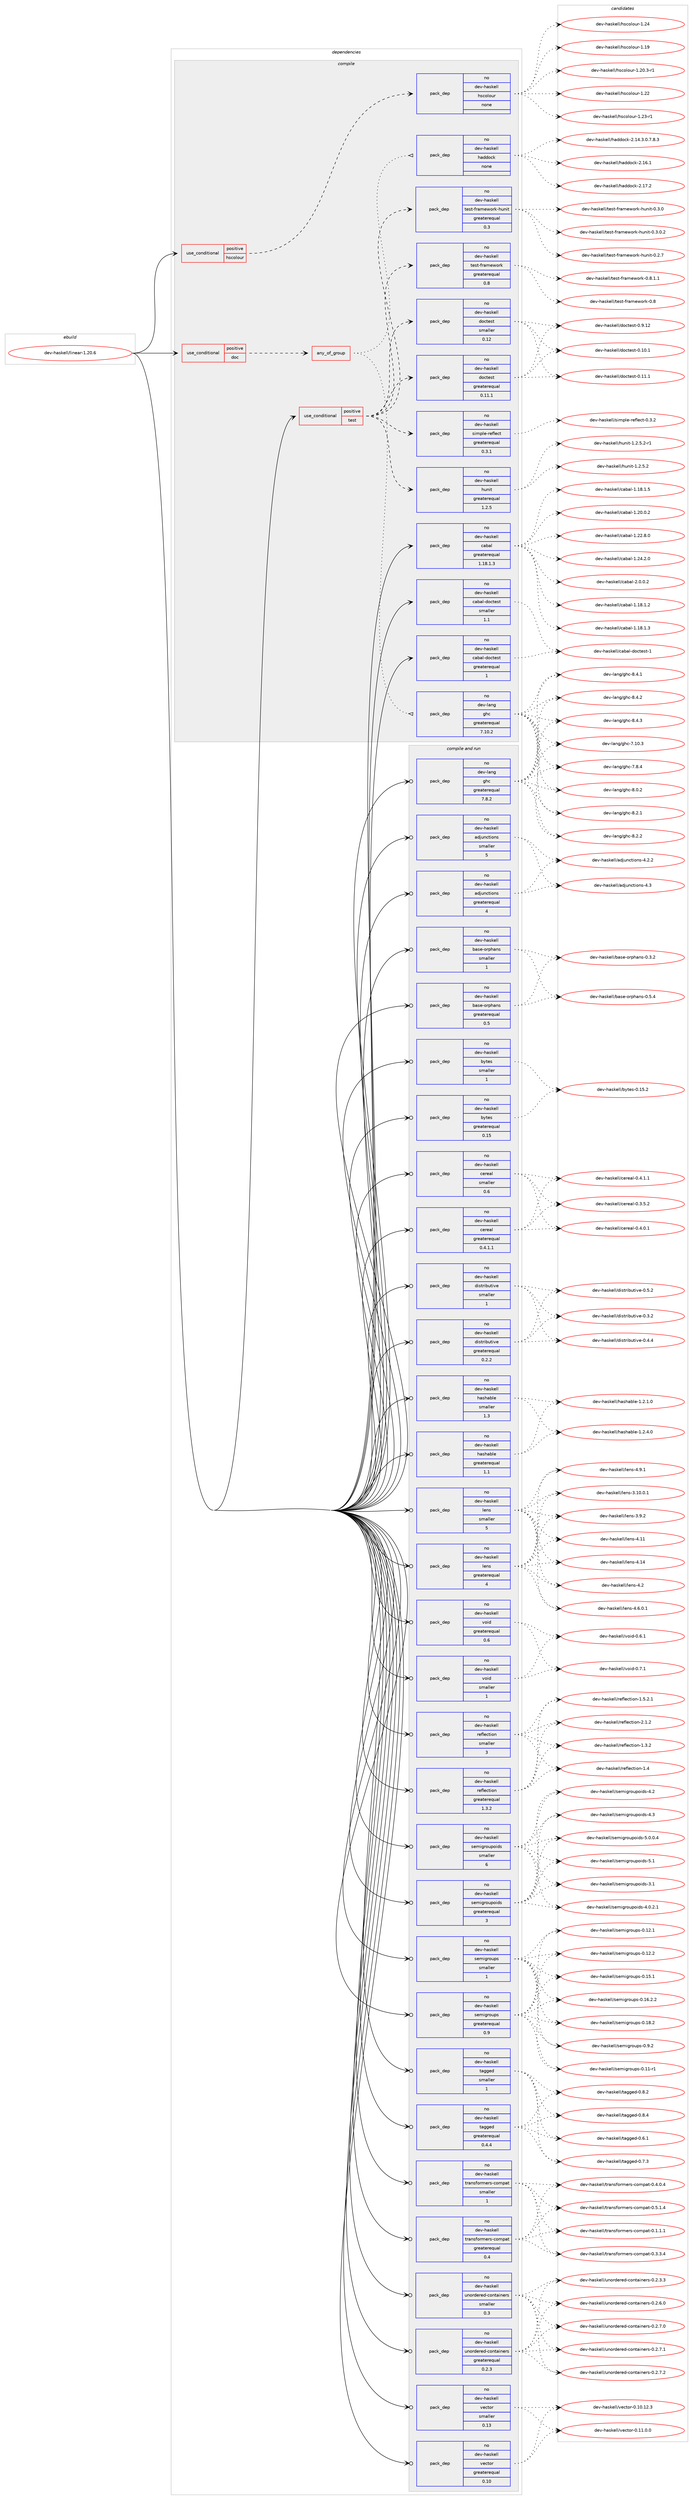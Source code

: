 digraph prolog {

# *************
# Graph options
# *************

newrank=true;
concentrate=true;
compound=true;
graph [rankdir=LR,fontname=Helvetica,fontsize=10,ranksep=1.5];#, ranksep=2.5, nodesep=0.2];
edge  [arrowhead=vee];
node  [fontname=Helvetica,fontsize=10];

# **********
# The ebuild
# **********

subgraph cluster_leftcol {
color=gray;
rank=same;
label=<<i>ebuild</i>>;
id [label="dev-haskell/linear-1.20.6", color=red, width=4, href="../dev-haskell/linear-1.20.6.svg"];
}

# ****************
# The dependencies
# ****************

subgraph cluster_midcol {
color=gray;
label=<<i>dependencies</i>>;
subgraph cluster_compile {
fillcolor="#eeeeee";
style=filled;
label=<<i>compile</i>>;
subgraph cond360545 {
dependency1338622 [label=<<TABLE BORDER="0" CELLBORDER="1" CELLSPACING="0" CELLPADDING="4"><TR><TD ROWSPAN="3" CELLPADDING="10">use_conditional</TD></TR><TR><TD>positive</TD></TR><TR><TD>doc</TD></TR></TABLE>>, shape=none, color=red];
subgraph any21201 {
dependency1338623 [label=<<TABLE BORDER="0" CELLBORDER="1" CELLSPACING="0" CELLPADDING="4"><TR><TD CELLPADDING="10">any_of_group</TD></TR></TABLE>>, shape=none, color=red];subgraph pack956324 {
dependency1338624 [label=<<TABLE BORDER="0" CELLBORDER="1" CELLSPACING="0" CELLPADDING="4" WIDTH="220"><TR><TD ROWSPAN="6" CELLPADDING="30">pack_dep</TD></TR><TR><TD WIDTH="110">no</TD></TR><TR><TD>dev-haskell</TD></TR><TR><TD>haddock</TD></TR><TR><TD>none</TD></TR><TR><TD></TD></TR></TABLE>>, shape=none, color=blue];
}
dependency1338623:e -> dependency1338624:w [weight=20,style="dotted",arrowhead="oinv"];
subgraph pack956325 {
dependency1338625 [label=<<TABLE BORDER="0" CELLBORDER="1" CELLSPACING="0" CELLPADDING="4" WIDTH="220"><TR><TD ROWSPAN="6" CELLPADDING="30">pack_dep</TD></TR><TR><TD WIDTH="110">no</TD></TR><TR><TD>dev-lang</TD></TR><TR><TD>ghc</TD></TR><TR><TD>greaterequal</TD></TR><TR><TD>7.10.2</TD></TR></TABLE>>, shape=none, color=blue];
}
dependency1338623:e -> dependency1338625:w [weight=20,style="dotted",arrowhead="oinv"];
}
dependency1338622:e -> dependency1338623:w [weight=20,style="dashed",arrowhead="vee"];
}
id:e -> dependency1338622:w [weight=20,style="solid",arrowhead="vee"];
subgraph cond360546 {
dependency1338626 [label=<<TABLE BORDER="0" CELLBORDER="1" CELLSPACING="0" CELLPADDING="4"><TR><TD ROWSPAN="3" CELLPADDING="10">use_conditional</TD></TR><TR><TD>positive</TD></TR><TR><TD>hscolour</TD></TR></TABLE>>, shape=none, color=red];
subgraph pack956326 {
dependency1338627 [label=<<TABLE BORDER="0" CELLBORDER="1" CELLSPACING="0" CELLPADDING="4" WIDTH="220"><TR><TD ROWSPAN="6" CELLPADDING="30">pack_dep</TD></TR><TR><TD WIDTH="110">no</TD></TR><TR><TD>dev-haskell</TD></TR><TR><TD>hscolour</TD></TR><TR><TD>none</TD></TR><TR><TD></TD></TR></TABLE>>, shape=none, color=blue];
}
dependency1338626:e -> dependency1338627:w [weight=20,style="dashed",arrowhead="vee"];
}
id:e -> dependency1338626:w [weight=20,style="solid",arrowhead="vee"];
subgraph cond360547 {
dependency1338628 [label=<<TABLE BORDER="0" CELLBORDER="1" CELLSPACING="0" CELLPADDING="4"><TR><TD ROWSPAN="3" CELLPADDING="10">use_conditional</TD></TR><TR><TD>positive</TD></TR><TR><TD>test</TD></TR></TABLE>>, shape=none, color=red];
subgraph pack956327 {
dependency1338629 [label=<<TABLE BORDER="0" CELLBORDER="1" CELLSPACING="0" CELLPADDING="4" WIDTH="220"><TR><TD ROWSPAN="6" CELLPADDING="30">pack_dep</TD></TR><TR><TD WIDTH="110">no</TD></TR><TR><TD>dev-haskell</TD></TR><TR><TD>doctest</TD></TR><TR><TD>greaterequal</TD></TR><TR><TD>0.11.1</TD></TR></TABLE>>, shape=none, color=blue];
}
dependency1338628:e -> dependency1338629:w [weight=20,style="dashed",arrowhead="vee"];
subgraph pack956328 {
dependency1338630 [label=<<TABLE BORDER="0" CELLBORDER="1" CELLSPACING="0" CELLPADDING="4" WIDTH="220"><TR><TD ROWSPAN="6" CELLPADDING="30">pack_dep</TD></TR><TR><TD WIDTH="110">no</TD></TR><TR><TD>dev-haskell</TD></TR><TR><TD>doctest</TD></TR><TR><TD>smaller</TD></TR><TR><TD>0.12</TD></TR></TABLE>>, shape=none, color=blue];
}
dependency1338628:e -> dependency1338630:w [weight=20,style="dashed",arrowhead="vee"];
subgraph pack956329 {
dependency1338631 [label=<<TABLE BORDER="0" CELLBORDER="1" CELLSPACING="0" CELLPADDING="4" WIDTH="220"><TR><TD ROWSPAN="6" CELLPADDING="30">pack_dep</TD></TR><TR><TD WIDTH="110">no</TD></TR><TR><TD>dev-haskell</TD></TR><TR><TD>hunit</TD></TR><TR><TD>greaterequal</TD></TR><TR><TD>1.2.5</TD></TR></TABLE>>, shape=none, color=blue];
}
dependency1338628:e -> dependency1338631:w [weight=20,style="dashed",arrowhead="vee"];
subgraph pack956330 {
dependency1338632 [label=<<TABLE BORDER="0" CELLBORDER="1" CELLSPACING="0" CELLPADDING="4" WIDTH="220"><TR><TD ROWSPAN="6" CELLPADDING="30">pack_dep</TD></TR><TR><TD WIDTH="110">no</TD></TR><TR><TD>dev-haskell</TD></TR><TR><TD>simple-reflect</TD></TR><TR><TD>greaterequal</TD></TR><TR><TD>0.3.1</TD></TR></TABLE>>, shape=none, color=blue];
}
dependency1338628:e -> dependency1338632:w [weight=20,style="dashed",arrowhead="vee"];
subgraph pack956331 {
dependency1338633 [label=<<TABLE BORDER="0" CELLBORDER="1" CELLSPACING="0" CELLPADDING="4" WIDTH="220"><TR><TD ROWSPAN="6" CELLPADDING="30">pack_dep</TD></TR><TR><TD WIDTH="110">no</TD></TR><TR><TD>dev-haskell</TD></TR><TR><TD>test-framework</TD></TR><TR><TD>greaterequal</TD></TR><TR><TD>0.8</TD></TR></TABLE>>, shape=none, color=blue];
}
dependency1338628:e -> dependency1338633:w [weight=20,style="dashed",arrowhead="vee"];
subgraph pack956332 {
dependency1338634 [label=<<TABLE BORDER="0" CELLBORDER="1" CELLSPACING="0" CELLPADDING="4" WIDTH="220"><TR><TD ROWSPAN="6" CELLPADDING="30">pack_dep</TD></TR><TR><TD WIDTH="110">no</TD></TR><TR><TD>dev-haskell</TD></TR><TR><TD>test-framework-hunit</TD></TR><TR><TD>greaterequal</TD></TR><TR><TD>0.3</TD></TR></TABLE>>, shape=none, color=blue];
}
dependency1338628:e -> dependency1338634:w [weight=20,style="dashed",arrowhead="vee"];
}
id:e -> dependency1338628:w [weight=20,style="solid",arrowhead="vee"];
subgraph pack956333 {
dependency1338635 [label=<<TABLE BORDER="0" CELLBORDER="1" CELLSPACING="0" CELLPADDING="4" WIDTH="220"><TR><TD ROWSPAN="6" CELLPADDING="30">pack_dep</TD></TR><TR><TD WIDTH="110">no</TD></TR><TR><TD>dev-haskell</TD></TR><TR><TD>cabal</TD></TR><TR><TD>greaterequal</TD></TR><TR><TD>1.18.1.3</TD></TR></TABLE>>, shape=none, color=blue];
}
id:e -> dependency1338635:w [weight=20,style="solid",arrowhead="vee"];
subgraph pack956334 {
dependency1338636 [label=<<TABLE BORDER="0" CELLBORDER="1" CELLSPACING="0" CELLPADDING="4" WIDTH="220"><TR><TD ROWSPAN="6" CELLPADDING="30">pack_dep</TD></TR><TR><TD WIDTH="110">no</TD></TR><TR><TD>dev-haskell</TD></TR><TR><TD>cabal-doctest</TD></TR><TR><TD>greaterequal</TD></TR><TR><TD>1</TD></TR></TABLE>>, shape=none, color=blue];
}
id:e -> dependency1338636:w [weight=20,style="solid",arrowhead="vee"];
subgraph pack956335 {
dependency1338637 [label=<<TABLE BORDER="0" CELLBORDER="1" CELLSPACING="0" CELLPADDING="4" WIDTH="220"><TR><TD ROWSPAN="6" CELLPADDING="30">pack_dep</TD></TR><TR><TD WIDTH="110">no</TD></TR><TR><TD>dev-haskell</TD></TR><TR><TD>cabal-doctest</TD></TR><TR><TD>smaller</TD></TR><TR><TD>1.1</TD></TR></TABLE>>, shape=none, color=blue];
}
id:e -> dependency1338637:w [weight=20,style="solid",arrowhead="vee"];
}
subgraph cluster_compileandrun {
fillcolor="#eeeeee";
style=filled;
label=<<i>compile and run</i>>;
subgraph pack956336 {
dependency1338638 [label=<<TABLE BORDER="0" CELLBORDER="1" CELLSPACING="0" CELLPADDING="4" WIDTH="220"><TR><TD ROWSPAN="6" CELLPADDING="30">pack_dep</TD></TR><TR><TD WIDTH="110">no</TD></TR><TR><TD>dev-haskell</TD></TR><TR><TD>adjunctions</TD></TR><TR><TD>greaterequal</TD></TR><TR><TD>4</TD></TR></TABLE>>, shape=none, color=blue];
}
id:e -> dependency1338638:w [weight=20,style="solid",arrowhead="odotvee"];
subgraph pack956337 {
dependency1338639 [label=<<TABLE BORDER="0" CELLBORDER="1" CELLSPACING="0" CELLPADDING="4" WIDTH="220"><TR><TD ROWSPAN="6" CELLPADDING="30">pack_dep</TD></TR><TR><TD WIDTH="110">no</TD></TR><TR><TD>dev-haskell</TD></TR><TR><TD>adjunctions</TD></TR><TR><TD>smaller</TD></TR><TR><TD>5</TD></TR></TABLE>>, shape=none, color=blue];
}
id:e -> dependency1338639:w [weight=20,style="solid",arrowhead="odotvee"];
subgraph pack956338 {
dependency1338640 [label=<<TABLE BORDER="0" CELLBORDER="1" CELLSPACING="0" CELLPADDING="4" WIDTH="220"><TR><TD ROWSPAN="6" CELLPADDING="30">pack_dep</TD></TR><TR><TD WIDTH="110">no</TD></TR><TR><TD>dev-haskell</TD></TR><TR><TD>base-orphans</TD></TR><TR><TD>greaterequal</TD></TR><TR><TD>0.5</TD></TR></TABLE>>, shape=none, color=blue];
}
id:e -> dependency1338640:w [weight=20,style="solid",arrowhead="odotvee"];
subgraph pack956339 {
dependency1338641 [label=<<TABLE BORDER="0" CELLBORDER="1" CELLSPACING="0" CELLPADDING="4" WIDTH="220"><TR><TD ROWSPAN="6" CELLPADDING="30">pack_dep</TD></TR><TR><TD WIDTH="110">no</TD></TR><TR><TD>dev-haskell</TD></TR><TR><TD>base-orphans</TD></TR><TR><TD>smaller</TD></TR><TR><TD>1</TD></TR></TABLE>>, shape=none, color=blue];
}
id:e -> dependency1338641:w [weight=20,style="solid",arrowhead="odotvee"];
subgraph pack956340 {
dependency1338642 [label=<<TABLE BORDER="0" CELLBORDER="1" CELLSPACING="0" CELLPADDING="4" WIDTH="220"><TR><TD ROWSPAN="6" CELLPADDING="30">pack_dep</TD></TR><TR><TD WIDTH="110">no</TD></TR><TR><TD>dev-haskell</TD></TR><TR><TD>bytes</TD></TR><TR><TD>greaterequal</TD></TR><TR><TD>0.15</TD></TR></TABLE>>, shape=none, color=blue];
}
id:e -> dependency1338642:w [weight=20,style="solid",arrowhead="odotvee"];
subgraph pack956341 {
dependency1338643 [label=<<TABLE BORDER="0" CELLBORDER="1" CELLSPACING="0" CELLPADDING="4" WIDTH="220"><TR><TD ROWSPAN="6" CELLPADDING="30">pack_dep</TD></TR><TR><TD WIDTH="110">no</TD></TR><TR><TD>dev-haskell</TD></TR><TR><TD>bytes</TD></TR><TR><TD>smaller</TD></TR><TR><TD>1</TD></TR></TABLE>>, shape=none, color=blue];
}
id:e -> dependency1338643:w [weight=20,style="solid",arrowhead="odotvee"];
subgraph pack956342 {
dependency1338644 [label=<<TABLE BORDER="0" CELLBORDER="1" CELLSPACING="0" CELLPADDING="4" WIDTH="220"><TR><TD ROWSPAN="6" CELLPADDING="30">pack_dep</TD></TR><TR><TD WIDTH="110">no</TD></TR><TR><TD>dev-haskell</TD></TR><TR><TD>cereal</TD></TR><TR><TD>greaterequal</TD></TR><TR><TD>0.4.1.1</TD></TR></TABLE>>, shape=none, color=blue];
}
id:e -> dependency1338644:w [weight=20,style="solid",arrowhead="odotvee"];
subgraph pack956343 {
dependency1338645 [label=<<TABLE BORDER="0" CELLBORDER="1" CELLSPACING="0" CELLPADDING="4" WIDTH="220"><TR><TD ROWSPAN="6" CELLPADDING="30">pack_dep</TD></TR><TR><TD WIDTH="110">no</TD></TR><TR><TD>dev-haskell</TD></TR><TR><TD>cereal</TD></TR><TR><TD>smaller</TD></TR><TR><TD>0.6</TD></TR></TABLE>>, shape=none, color=blue];
}
id:e -> dependency1338645:w [weight=20,style="solid",arrowhead="odotvee"];
subgraph pack956344 {
dependency1338646 [label=<<TABLE BORDER="0" CELLBORDER="1" CELLSPACING="0" CELLPADDING="4" WIDTH="220"><TR><TD ROWSPAN="6" CELLPADDING="30">pack_dep</TD></TR><TR><TD WIDTH="110">no</TD></TR><TR><TD>dev-haskell</TD></TR><TR><TD>distributive</TD></TR><TR><TD>greaterequal</TD></TR><TR><TD>0.2.2</TD></TR></TABLE>>, shape=none, color=blue];
}
id:e -> dependency1338646:w [weight=20,style="solid",arrowhead="odotvee"];
subgraph pack956345 {
dependency1338647 [label=<<TABLE BORDER="0" CELLBORDER="1" CELLSPACING="0" CELLPADDING="4" WIDTH="220"><TR><TD ROWSPAN="6" CELLPADDING="30">pack_dep</TD></TR><TR><TD WIDTH="110">no</TD></TR><TR><TD>dev-haskell</TD></TR><TR><TD>distributive</TD></TR><TR><TD>smaller</TD></TR><TR><TD>1</TD></TR></TABLE>>, shape=none, color=blue];
}
id:e -> dependency1338647:w [weight=20,style="solid",arrowhead="odotvee"];
subgraph pack956346 {
dependency1338648 [label=<<TABLE BORDER="0" CELLBORDER="1" CELLSPACING="0" CELLPADDING="4" WIDTH="220"><TR><TD ROWSPAN="6" CELLPADDING="30">pack_dep</TD></TR><TR><TD WIDTH="110">no</TD></TR><TR><TD>dev-haskell</TD></TR><TR><TD>hashable</TD></TR><TR><TD>greaterequal</TD></TR><TR><TD>1.1</TD></TR></TABLE>>, shape=none, color=blue];
}
id:e -> dependency1338648:w [weight=20,style="solid",arrowhead="odotvee"];
subgraph pack956347 {
dependency1338649 [label=<<TABLE BORDER="0" CELLBORDER="1" CELLSPACING="0" CELLPADDING="4" WIDTH="220"><TR><TD ROWSPAN="6" CELLPADDING="30">pack_dep</TD></TR><TR><TD WIDTH="110">no</TD></TR><TR><TD>dev-haskell</TD></TR><TR><TD>hashable</TD></TR><TR><TD>smaller</TD></TR><TR><TD>1.3</TD></TR></TABLE>>, shape=none, color=blue];
}
id:e -> dependency1338649:w [weight=20,style="solid",arrowhead="odotvee"];
subgraph pack956348 {
dependency1338650 [label=<<TABLE BORDER="0" CELLBORDER="1" CELLSPACING="0" CELLPADDING="4" WIDTH="220"><TR><TD ROWSPAN="6" CELLPADDING="30">pack_dep</TD></TR><TR><TD WIDTH="110">no</TD></TR><TR><TD>dev-haskell</TD></TR><TR><TD>lens</TD></TR><TR><TD>greaterequal</TD></TR><TR><TD>4</TD></TR></TABLE>>, shape=none, color=blue];
}
id:e -> dependency1338650:w [weight=20,style="solid",arrowhead="odotvee"];
subgraph pack956349 {
dependency1338651 [label=<<TABLE BORDER="0" CELLBORDER="1" CELLSPACING="0" CELLPADDING="4" WIDTH="220"><TR><TD ROWSPAN="6" CELLPADDING="30">pack_dep</TD></TR><TR><TD WIDTH="110">no</TD></TR><TR><TD>dev-haskell</TD></TR><TR><TD>lens</TD></TR><TR><TD>smaller</TD></TR><TR><TD>5</TD></TR></TABLE>>, shape=none, color=blue];
}
id:e -> dependency1338651:w [weight=20,style="solid",arrowhead="odotvee"];
subgraph pack956350 {
dependency1338652 [label=<<TABLE BORDER="0" CELLBORDER="1" CELLSPACING="0" CELLPADDING="4" WIDTH="220"><TR><TD ROWSPAN="6" CELLPADDING="30">pack_dep</TD></TR><TR><TD WIDTH="110">no</TD></TR><TR><TD>dev-haskell</TD></TR><TR><TD>reflection</TD></TR><TR><TD>greaterequal</TD></TR><TR><TD>1.3.2</TD></TR></TABLE>>, shape=none, color=blue];
}
id:e -> dependency1338652:w [weight=20,style="solid",arrowhead="odotvee"];
subgraph pack956351 {
dependency1338653 [label=<<TABLE BORDER="0" CELLBORDER="1" CELLSPACING="0" CELLPADDING="4" WIDTH="220"><TR><TD ROWSPAN="6" CELLPADDING="30">pack_dep</TD></TR><TR><TD WIDTH="110">no</TD></TR><TR><TD>dev-haskell</TD></TR><TR><TD>reflection</TD></TR><TR><TD>smaller</TD></TR><TR><TD>3</TD></TR></TABLE>>, shape=none, color=blue];
}
id:e -> dependency1338653:w [weight=20,style="solid",arrowhead="odotvee"];
subgraph pack956352 {
dependency1338654 [label=<<TABLE BORDER="0" CELLBORDER="1" CELLSPACING="0" CELLPADDING="4" WIDTH="220"><TR><TD ROWSPAN="6" CELLPADDING="30">pack_dep</TD></TR><TR><TD WIDTH="110">no</TD></TR><TR><TD>dev-haskell</TD></TR><TR><TD>semigroupoids</TD></TR><TR><TD>greaterequal</TD></TR><TR><TD>3</TD></TR></TABLE>>, shape=none, color=blue];
}
id:e -> dependency1338654:w [weight=20,style="solid",arrowhead="odotvee"];
subgraph pack956353 {
dependency1338655 [label=<<TABLE BORDER="0" CELLBORDER="1" CELLSPACING="0" CELLPADDING="4" WIDTH="220"><TR><TD ROWSPAN="6" CELLPADDING="30">pack_dep</TD></TR><TR><TD WIDTH="110">no</TD></TR><TR><TD>dev-haskell</TD></TR><TR><TD>semigroupoids</TD></TR><TR><TD>smaller</TD></TR><TR><TD>6</TD></TR></TABLE>>, shape=none, color=blue];
}
id:e -> dependency1338655:w [weight=20,style="solid",arrowhead="odotvee"];
subgraph pack956354 {
dependency1338656 [label=<<TABLE BORDER="0" CELLBORDER="1" CELLSPACING="0" CELLPADDING="4" WIDTH="220"><TR><TD ROWSPAN="6" CELLPADDING="30">pack_dep</TD></TR><TR><TD WIDTH="110">no</TD></TR><TR><TD>dev-haskell</TD></TR><TR><TD>semigroups</TD></TR><TR><TD>greaterequal</TD></TR><TR><TD>0.9</TD></TR></TABLE>>, shape=none, color=blue];
}
id:e -> dependency1338656:w [weight=20,style="solid",arrowhead="odotvee"];
subgraph pack956355 {
dependency1338657 [label=<<TABLE BORDER="0" CELLBORDER="1" CELLSPACING="0" CELLPADDING="4" WIDTH="220"><TR><TD ROWSPAN="6" CELLPADDING="30">pack_dep</TD></TR><TR><TD WIDTH="110">no</TD></TR><TR><TD>dev-haskell</TD></TR><TR><TD>semigroups</TD></TR><TR><TD>smaller</TD></TR><TR><TD>1</TD></TR></TABLE>>, shape=none, color=blue];
}
id:e -> dependency1338657:w [weight=20,style="solid",arrowhead="odotvee"];
subgraph pack956356 {
dependency1338658 [label=<<TABLE BORDER="0" CELLBORDER="1" CELLSPACING="0" CELLPADDING="4" WIDTH="220"><TR><TD ROWSPAN="6" CELLPADDING="30">pack_dep</TD></TR><TR><TD WIDTH="110">no</TD></TR><TR><TD>dev-haskell</TD></TR><TR><TD>tagged</TD></TR><TR><TD>greaterequal</TD></TR><TR><TD>0.4.4</TD></TR></TABLE>>, shape=none, color=blue];
}
id:e -> dependency1338658:w [weight=20,style="solid",arrowhead="odotvee"];
subgraph pack956357 {
dependency1338659 [label=<<TABLE BORDER="0" CELLBORDER="1" CELLSPACING="0" CELLPADDING="4" WIDTH="220"><TR><TD ROWSPAN="6" CELLPADDING="30">pack_dep</TD></TR><TR><TD WIDTH="110">no</TD></TR><TR><TD>dev-haskell</TD></TR><TR><TD>tagged</TD></TR><TR><TD>smaller</TD></TR><TR><TD>1</TD></TR></TABLE>>, shape=none, color=blue];
}
id:e -> dependency1338659:w [weight=20,style="solid",arrowhead="odotvee"];
subgraph pack956358 {
dependency1338660 [label=<<TABLE BORDER="0" CELLBORDER="1" CELLSPACING="0" CELLPADDING="4" WIDTH="220"><TR><TD ROWSPAN="6" CELLPADDING="30">pack_dep</TD></TR><TR><TD WIDTH="110">no</TD></TR><TR><TD>dev-haskell</TD></TR><TR><TD>transformers-compat</TD></TR><TR><TD>greaterequal</TD></TR><TR><TD>0.4</TD></TR></TABLE>>, shape=none, color=blue];
}
id:e -> dependency1338660:w [weight=20,style="solid",arrowhead="odotvee"];
subgraph pack956359 {
dependency1338661 [label=<<TABLE BORDER="0" CELLBORDER="1" CELLSPACING="0" CELLPADDING="4" WIDTH="220"><TR><TD ROWSPAN="6" CELLPADDING="30">pack_dep</TD></TR><TR><TD WIDTH="110">no</TD></TR><TR><TD>dev-haskell</TD></TR><TR><TD>transformers-compat</TD></TR><TR><TD>smaller</TD></TR><TR><TD>1</TD></TR></TABLE>>, shape=none, color=blue];
}
id:e -> dependency1338661:w [weight=20,style="solid",arrowhead="odotvee"];
subgraph pack956360 {
dependency1338662 [label=<<TABLE BORDER="0" CELLBORDER="1" CELLSPACING="0" CELLPADDING="4" WIDTH="220"><TR><TD ROWSPAN="6" CELLPADDING="30">pack_dep</TD></TR><TR><TD WIDTH="110">no</TD></TR><TR><TD>dev-haskell</TD></TR><TR><TD>unordered-containers</TD></TR><TR><TD>greaterequal</TD></TR><TR><TD>0.2.3</TD></TR></TABLE>>, shape=none, color=blue];
}
id:e -> dependency1338662:w [weight=20,style="solid",arrowhead="odotvee"];
subgraph pack956361 {
dependency1338663 [label=<<TABLE BORDER="0" CELLBORDER="1" CELLSPACING="0" CELLPADDING="4" WIDTH="220"><TR><TD ROWSPAN="6" CELLPADDING="30">pack_dep</TD></TR><TR><TD WIDTH="110">no</TD></TR><TR><TD>dev-haskell</TD></TR><TR><TD>unordered-containers</TD></TR><TR><TD>smaller</TD></TR><TR><TD>0.3</TD></TR></TABLE>>, shape=none, color=blue];
}
id:e -> dependency1338663:w [weight=20,style="solid",arrowhead="odotvee"];
subgraph pack956362 {
dependency1338664 [label=<<TABLE BORDER="0" CELLBORDER="1" CELLSPACING="0" CELLPADDING="4" WIDTH="220"><TR><TD ROWSPAN="6" CELLPADDING="30">pack_dep</TD></TR><TR><TD WIDTH="110">no</TD></TR><TR><TD>dev-haskell</TD></TR><TR><TD>vector</TD></TR><TR><TD>greaterequal</TD></TR><TR><TD>0.10</TD></TR></TABLE>>, shape=none, color=blue];
}
id:e -> dependency1338664:w [weight=20,style="solid",arrowhead="odotvee"];
subgraph pack956363 {
dependency1338665 [label=<<TABLE BORDER="0" CELLBORDER="1" CELLSPACING="0" CELLPADDING="4" WIDTH="220"><TR><TD ROWSPAN="6" CELLPADDING="30">pack_dep</TD></TR><TR><TD WIDTH="110">no</TD></TR><TR><TD>dev-haskell</TD></TR><TR><TD>vector</TD></TR><TR><TD>smaller</TD></TR><TR><TD>0.13</TD></TR></TABLE>>, shape=none, color=blue];
}
id:e -> dependency1338665:w [weight=20,style="solid",arrowhead="odotvee"];
subgraph pack956364 {
dependency1338666 [label=<<TABLE BORDER="0" CELLBORDER="1" CELLSPACING="0" CELLPADDING="4" WIDTH="220"><TR><TD ROWSPAN="6" CELLPADDING="30">pack_dep</TD></TR><TR><TD WIDTH="110">no</TD></TR><TR><TD>dev-haskell</TD></TR><TR><TD>void</TD></TR><TR><TD>greaterequal</TD></TR><TR><TD>0.6</TD></TR></TABLE>>, shape=none, color=blue];
}
id:e -> dependency1338666:w [weight=20,style="solid",arrowhead="odotvee"];
subgraph pack956365 {
dependency1338667 [label=<<TABLE BORDER="0" CELLBORDER="1" CELLSPACING="0" CELLPADDING="4" WIDTH="220"><TR><TD ROWSPAN="6" CELLPADDING="30">pack_dep</TD></TR><TR><TD WIDTH="110">no</TD></TR><TR><TD>dev-haskell</TD></TR><TR><TD>void</TD></TR><TR><TD>smaller</TD></TR><TR><TD>1</TD></TR></TABLE>>, shape=none, color=blue];
}
id:e -> dependency1338667:w [weight=20,style="solid",arrowhead="odotvee"];
subgraph pack956366 {
dependency1338668 [label=<<TABLE BORDER="0" CELLBORDER="1" CELLSPACING="0" CELLPADDING="4" WIDTH="220"><TR><TD ROWSPAN="6" CELLPADDING="30">pack_dep</TD></TR><TR><TD WIDTH="110">no</TD></TR><TR><TD>dev-lang</TD></TR><TR><TD>ghc</TD></TR><TR><TD>greaterequal</TD></TR><TR><TD>7.8.2</TD></TR></TABLE>>, shape=none, color=blue];
}
id:e -> dependency1338668:w [weight=20,style="solid",arrowhead="odotvee"];
}
subgraph cluster_run {
fillcolor="#eeeeee";
style=filled;
label=<<i>run</i>>;
}
}

# **************
# The candidates
# **************

subgraph cluster_choices {
rank=same;
color=gray;
label=<<i>candidates</i>>;

subgraph choice956324 {
color=black;
nodesep=1;
choice1001011184510497115107101108108471049710010011199107455046495246514648465546564651 [label="dev-haskell/haddock-2.14.3.0.7.8.3", color=red, width=4,href="../dev-haskell/haddock-2.14.3.0.7.8.3.svg"];
choice100101118451049711510710110810847104971001001119910745504649544649 [label="dev-haskell/haddock-2.16.1", color=red, width=4,href="../dev-haskell/haddock-2.16.1.svg"];
choice100101118451049711510710110810847104971001001119910745504649554650 [label="dev-haskell/haddock-2.17.2", color=red, width=4,href="../dev-haskell/haddock-2.17.2.svg"];
dependency1338624:e -> choice1001011184510497115107101108108471049710010011199107455046495246514648465546564651:w [style=dotted,weight="100"];
dependency1338624:e -> choice100101118451049711510710110810847104971001001119910745504649544649:w [style=dotted,weight="100"];
dependency1338624:e -> choice100101118451049711510710110810847104971001001119910745504649554650:w [style=dotted,weight="100"];
}
subgraph choice956325 {
color=black;
nodesep=1;
choice1001011184510897110103471031049945554649484651 [label="dev-lang/ghc-7.10.3", color=red, width=4,href="../dev-lang/ghc-7.10.3.svg"];
choice10010111845108971101034710310499455546564652 [label="dev-lang/ghc-7.8.4", color=red, width=4,href="../dev-lang/ghc-7.8.4.svg"];
choice10010111845108971101034710310499455646484650 [label="dev-lang/ghc-8.0.2", color=red, width=4,href="../dev-lang/ghc-8.0.2.svg"];
choice10010111845108971101034710310499455646504649 [label="dev-lang/ghc-8.2.1", color=red, width=4,href="../dev-lang/ghc-8.2.1.svg"];
choice10010111845108971101034710310499455646504650 [label="dev-lang/ghc-8.2.2", color=red, width=4,href="../dev-lang/ghc-8.2.2.svg"];
choice10010111845108971101034710310499455646524649 [label="dev-lang/ghc-8.4.1", color=red, width=4,href="../dev-lang/ghc-8.4.1.svg"];
choice10010111845108971101034710310499455646524650 [label="dev-lang/ghc-8.4.2", color=red, width=4,href="../dev-lang/ghc-8.4.2.svg"];
choice10010111845108971101034710310499455646524651 [label="dev-lang/ghc-8.4.3", color=red, width=4,href="../dev-lang/ghc-8.4.3.svg"];
dependency1338625:e -> choice1001011184510897110103471031049945554649484651:w [style=dotted,weight="100"];
dependency1338625:e -> choice10010111845108971101034710310499455546564652:w [style=dotted,weight="100"];
dependency1338625:e -> choice10010111845108971101034710310499455646484650:w [style=dotted,weight="100"];
dependency1338625:e -> choice10010111845108971101034710310499455646504649:w [style=dotted,weight="100"];
dependency1338625:e -> choice10010111845108971101034710310499455646504650:w [style=dotted,weight="100"];
dependency1338625:e -> choice10010111845108971101034710310499455646524649:w [style=dotted,weight="100"];
dependency1338625:e -> choice10010111845108971101034710310499455646524650:w [style=dotted,weight="100"];
dependency1338625:e -> choice10010111845108971101034710310499455646524651:w [style=dotted,weight="100"];
}
subgraph choice956326 {
color=black;
nodesep=1;
choice100101118451049711510710110810847104115991111081111171144549464957 [label="dev-haskell/hscolour-1.19", color=red, width=4,href="../dev-haskell/hscolour-1.19.svg"];
choice10010111845104971151071011081084710411599111108111117114454946504846514511449 [label="dev-haskell/hscolour-1.20.3-r1", color=red, width=4,href="../dev-haskell/hscolour-1.20.3-r1.svg"];
choice100101118451049711510710110810847104115991111081111171144549465050 [label="dev-haskell/hscolour-1.22", color=red, width=4,href="../dev-haskell/hscolour-1.22.svg"];
choice1001011184510497115107101108108471041159911110811111711445494650514511449 [label="dev-haskell/hscolour-1.23-r1", color=red, width=4,href="../dev-haskell/hscolour-1.23-r1.svg"];
choice100101118451049711510710110810847104115991111081111171144549465052 [label="dev-haskell/hscolour-1.24", color=red, width=4,href="../dev-haskell/hscolour-1.24.svg"];
dependency1338627:e -> choice100101118451049711510710110810847104115991111081111171144549464957:w [style=dotted,weight="100"];
dependency1338627:e -> choice10010111845104971151071011081084710411599111108111117114454946504846514511449:w [style=dotted,weight="100"];
dependency1338627:e -> choice100101118451049711510710110810847104115991111081111171144549465050:w [style=dotted,weight="100"];
dependency1338627:e -> choice1001011184510497115107101108108471041159911110811111711445494650514511449:w [style=dotted,weight="100"];
dependency1338627:e -> choice100101118451049711510710110810847104115991111081111171144549465052:w [style=dotted,weight="100"];
}
subgraph choice956327 {
color=black;
nodesep=1;
choice1001011184510497115107101108108471001119911610111511645484649484649 [label="dev-haskell/doctest-0.10.1", color=red, width=4,href="../dev-haskell/doctest-0.10.1.svg"];
choice1001011184510497115107101108108471001119911610111511645484649494649 [label="dev-haskell/doctest-0.11.1", color=red, width=4,href="../dev-haskell/doctest-0.11.1.svg"];
choice1001011184510497115107101108108471001119911610111511645484657464950 [label="dev-haskell/doctest-0.9.12", color=red, width=4,href="../dev-haskell/doctest-0.9.12.svg"];
dependency1338629:e -> choice1001011184510497115107101108108471001119911610111511645484649484649:w [style=dotted,weight="100"];
dependency1338629:e -> choice1001011184510497115107101108108471001119911610111511645484649494649:w [style=dotted,weight="100"];
dependency1338629:e -> choice1001011184510497115107101108108471001119911610111511645484657464950:w [style=dotted,weight="100"];
}
subgraph choice956328 {
color=black;
nodesep=1;
choice1001011184510497115107101108108471001119911610111511645484649484649 [label="dev-haskell/doctest-0.10.1", color=red, width=4,href="../dev-haskell/doctest-0.10.1.svg"];
choice1001011184510497115107101108108471001119911610111511645484649494649 [label="dev-haskell/doctest-0.11.1", color=red, width=4,href="../dev-haskell/doctest-0.11.1.svg"];
choice1001011184510497115107101108108471001119911610111511645484657464950 [label="dev-haskell/doctest-0.9.12", color=red, width=4,href="../dev-haskell/doctest-0.9.12.svg"];
dependency1338630:e -> choice1001011184510497115107101108108471001119911610111511645484649484649:w [style=dotted,weight="100"];
dependency1338630:e -> choice1001011184510497115107101108108471001119911610111511645484649494649:w [style=dotted,weight="100"];
dependency1338630:e -> choice1001011184510497115107101108108471001119911610111511645484657464950:w [style=dotted,weight="100"];
}
subgraph choice956329 {
color=black;
nodesep=1;
choice1001011184510497115107101108108471041171101051164549465046534650 [label="dev-haskell/hunit-1.2.5.2", color=red, width=4,href="../dev-haskell/hunit-1.2.5.2.svg"];
choice10010111845104971151071011081084710411711010511645494650465346504511449 [label="dev-haskell/hunit-1.2.5.2-r1", color=red, width=4,href="../dev-haskell/hunit-1.2.5.2-r1.svg"];
dependency1338631:e -> choice1001011184510497115107101108108471041171101051164549465046534650:w [style=dotted,weight="100"];
dependency1338631:e -> choice10010111845104971151071011081084710411711010511645494650465346504511449:w [style=dotted,weight="100"];
}
subgraph choice956330 {
color=black;
nodesep=1;
choice1001011184510497115107101108108471151051091121081014511410110210810199116454846514650 [label="dev-haskell/simple-reflect-0.3.2", color=red, width=4,href="../dev-haskell/simple-reflect-0.3.2.svg"];
dependency1338632:e -> choice1001011184510497115107101108108471151051091121081014511410110210810199116454846514650:w [style=dotted,weight="100"];
}
subgraph choice956331 {
color=black;
nodesep=1;
choice100101118451049711510710110810847116101115116451021149710910111911111410745484656 [label="dev-haskell/test-framework-0.8", color=red, width=4,href="../dev-haskell/test-framework-0.8.svg"];
choice10010111845104971151071011081084711610111511645102114971091011191111141074548465646494649 [label="dev-haskell/test-framework-0.8.1.1", color=red, width=4,href="../dev-haskell/test-framework-0.8.1.1.svg"];
dependency1338633:e -> choice100101118451049711510710110810847116101115116451021149710910111911111410745484656:w [style=dotted,weight="100"];
dependency1338633:e -> choice10010111845104971151071011081084711610111511645102114971091011191111141074548465646494649:w [style=dotted,weight="100"];
}
subgraph choice956332 {
color=black;
nodesep=1;
choice100101118451049711510710110810847116101115116451021149710910111911111410745104117110105116454846504655 [label="dev-haskell/test-framework-hunit-0.2.7", color=red, width=4,href="../dev-haskell/test-framework-hunit-0.2.7.svg"];
choice100101118451049711510710110810847116101115116451021149710910111911111410745104117110105116454846514648 [label="dev-haskell/test-framework-hunit-0.3.0", color=red, width=4,href="../dev-haskell/test-framework-hunit-0.3.0.svg"];
choice1001011184510497115107101108108471161011151164510211497109101119111114107451041171101051164548465146484650 [label="dev-haskell/test-framework-hunit-0.3.0.2", color=red, width=4,href="../dev-haskell/test-framework-hunit-0.3.0.2.svg"];
dependency1338634:e -> choice100101118451049711510710110810847116101115116451021149710910111911111410745104117110105116454846504655:w [style=dotted,weight="100"];
dependency1338634:e -> choice100101118451049711510710110810847116101115116451021149710910111911111410745104117110105116454846514648:w [style=dotted,weight="100"];
dependency1338634:e -> choice1001011184510497115107101108108471161011151164510211497109101119111114107451041171101051164548465146484650:w [style=dotted,weight="100"];
}
subgraph choice956333 {
color=black;
nodesep=1;
choice10010111845104971151071011081084799979897108454946495646494650 [label="dev-haskell/cabal-1.18.1.2", color=red, width=4,href="../dev-haskell/cabal-1.18.1.2.svg"];
choice10010111845104971151071011081084799979897108454946495646494651 [label="dev-haskell/cabal-1.18.1.3", color=red, width=4,href="../dev-haskell/cabal-1.18.1.3.svg"];
choice10010111845104971151071011081084799979897108454946495646494653 [label="dev-haskell/cabal-1.18.1.5", color=red, width=4,href="../dev-haskell/cabal-1.18.1.5.svg"];
choice10010111845104971151071011081084799979897108454946504846484650 [label="dev-haskell/cabal-1.20.0.2", color=red, width=4,href="../dev-haskell/cabal-1.20.0.2.svg"];
choice10010111845104971151071011081084799979897108454946505046564648 [label="dev-haskell/cabal-1.22.8.0", color=red, width=4,href="../dev-haskell/cabal-1.22.8.0.svg"];
choice10010111845104971151071011081084799979897108454946505246504648 [label="dev-haskell/cabal-1.24.2.0", color=red, width=4,href="../dev-haskell/cabal-1.24.2.0.svg"];
choice100101118451049711510710110810847999798971084550464846484650 [label="dev-haskell/cabal-2.0.0.2", color=red, width=4,href="../dev-haskell/cabal-2.0.0.2.svg"];
dependency1338635:e -> choice10010111845104971151071011081084799979897108454946495646494650:w [style=dotted,weight="100"];
dependency1338635:e -> choice10010111845104971151071011081084799979897108454946495646494651:w [style=dotted,weight="100"];
dependency1338635:e -> choice10010111845104971151071011081084799979897108454946495646494653:w [style=dotted,weight="100"];
dependency1338635:e -> choice10010111845104971151071011081084799979897108454946504846484650:w [style=dotted,weight="100"];
dependency1338635:e -> choice10010111845104971151071011081084799979897108454946505046564648:w [style=dotted,weight="100"];
dependency1338635:e -> choice10010111845104971151071011081084799979897108454946505246504648:w [style=dotted,weight="100"];
dependency1338635:e -> choice100101118451049711510710110810847999798971084550464846484650:w [style=dotted,weight="100"];
}
subgraph choice956334 {
color=black;
nodesep=1;
choice1001011184510497115107101108108479997989710845100111991161011151164549 [label="dev-haskell/cabal-doctest-1", color=red, width=4,href="../dev-haskell/cabal-doctest-1.svg"];
dependency1338636:e -> choice1001011184510497115107101108108479997989710845100111991161011151164549:w [style=dotted,weight="100"];
}
subgraph choice956335 {
color=black;
nodesep=1;
choice1001011184510497115107101108108479997989710845100111991161011151164549 [label="dev-haskell/cabal-doctest-1", color=red, width=4,href="../dev-haskell/cabal-doctest-1.svg"];
dependency1338637:e -> choice1001011184510497115107101108108479997989710845100111991161011151164549:w [style=dotted,weight="100"];
}
subgraph choice956336 {
color=black;
nodesep=1;
choice1001011184510497115107101108108479710010611711099116105111110115455246504650 [label="dev-haskell/adjunctions-4.2.2", color=red, width=4,href="../dev-haskell/adjunctions-4.2.2.svg"];
choice100101118451049711510710110810847971001061171109911610511111011545524651 [label="dev-haskell/adjunctions-4.3", color=red, width=4,href="../dev-haskell/adjunctions-4.3.svg"];
dependency1338638:e -> choice1001011184510497115107101108108479710010611711099116105111110115455246504650:w [style=dotted,weight="100"];
dependency1338638:e -> choice100101118451049711510710110810847971001061171109911610511111011545524651:w [style=dotted,weight="100"];
}
subgraph choice956337 {
color=black;
nodesep=1;
choice1001011184510497115107101108108479710010611711099116105111110115455246504650 [label="dev-haskell/adjunctions-4.2.2", color=red, width=4,href="../dev-haskell/adjunctions-4.2.2.svg"];
choice100101118451049711510710110810847971001061171109911610511111011545524651 [label="dev-haskell/adjunctions-4.3", color=red, width=4,href="../dev-haskell/adjunctions-4.3.svg"];
dependency1338639:e -> choice1001011184510497115107101108108479710010611711099116105111110115455246504650:w [style=dotted,weight="100"];
dependency1338639:e -> choice100101118451049711510710110810847971001061171109911610511111011545524651:w [style=dotted,weight="100"];
}
subgraph choice956338 {
color=black;
nodesep=1;
choice10010111845104971151071011081084798971151014511111411210497110115454846514650 [label="dev-haskell/base-orphans-0.3.2", color=red, width=4,href="../dev-haskell/base-orphans-0.3.2.svg"];
choice10010111845104971151071011081084798971151014511111411210497110115454846534652 [label="dev-haskell/base-orphans-0.5.4", color=red, width=4,href="../dev-haskell/base-orphans-0.5.4.svg"];
dependency1338640:e -> choice10010111845104971151071011081084798971151014511111411210497110115454846514650:w [style=dotted,weight="100"];
dependency1338640:e -> choice10010111845104971151071011081084798971151014511111411210497110115454846534652:w [style=dotted,weight="100"];
}
subgraph choice956339 {
color=black;
nodesep=1;
choice10010111845104971151071011081084798971151014511111411210497110115454846514650 [label="dev-haskell/base-orphans-0.3.2", color=red, width=4,href="../dev-haskell/base-orphans-0.3.2.svg"];
choice10010111845104971151071011081084798971151014511111411210497110115454846534652 [label="dev-haskell/base-orphans-0.5.4", color=red, width=4,href="../dev-haskell/base-orphans-0.5.4.svg"];
dependency1338641:e -> choice10010111845104971151071011081084798971151014511111411210497110115454846514650:w [style=dotted,weight="100"];
dependency1338641:e -> choice10010111845104971151071011081084798971151014511111411210497110115454846534652:w [style=dotted,weight="100"];
}
subgraph choice956340 {
color=black;
nodesep=1;
choice1001011184510497115107101108108479812111610111545484649534650 [label="dev-haskell/bytes-0.15.2", color=red, width=4,href="../dev-haskell/bytes-0.15.2.svg"];
dependency1338642:e -> choice1001011184510497115107101108108479812111610111545484649534650:w [style=dotted,weight="100"];
}
subgraph choice956341 {
color=black;
nodesep=1;
choice1001011184510497115107101108108479812111610111545484649534650 [label="dev-haskell/bytes-0.15.2", color=red, width=4,href="../dev-haskell/bytes-0.15.2.svg"];
dependency1338643:e -> choice1001011184510497115107101108108479812111610111545484649534650:w [style=dotted,weight="100"];
}
subgraph choice956342 {
color=black;
nodesep=1;
choice10010111845104971151071011081084799101114101971084548465146534650 [label="dev-haskell/cereal-0.3.5.2", color=red, width=4,href="../dev-haskell/cereal-0.3.5.2.svg"];
choice10010111845104971151071011081084799101114101971084548465246484649 [label="dev-haskell/cereal-0.4.0.1", color=red, width=4,href="../dev-haskell/cereal-0.4.0.1.svg"];
choice10010111845104971151071011081084799101114101971084548465246494649 [label="dev-haskell/cereal-0.4.1.1", color=red, width=4,href="../dev-haskell/cereal-0.4.1.1.svg"];
dependency1338644:e -> choice10010111845104971151071011081084799101114101971084548465146534650:w [style=dotted,weight="100"];
dependency1338644:e -> choice10010111845104971151071011081084799101114101971084548465246484649:w [style=dotted,weight="100"];
dependency1338644:e -> choice10010111845104971151071011081084799101114101971084548465246494649:w [style=dotted,weight="100"];
}
subgraph choice956343 {
color=black;
nodesep=1;
choice10010111845104971151071011081084799101114101971084548465146534650 [label="dev-haskell/cereal-0.3.5.2", color=red, width=4,href="../dev-haskell/cereal-0.3.5.2.svg"];
choice10010111845104971151071011081084799101114101971084548465246484649 [label="dev-haskell/cereal-0.4.0.1", color=red, width=4,href="../dev-haskell/cereal-0.4.0.1.svg"];
choice10010111845104971151071011081084799101114101971084548465246494649 [label="dev-haskell/cereal-0.4.1.1", color=red, width=4,href="../dev-haskell/cereal-0.4.1.1.svg"];
dependency1338645:e -> choice10010111845104971151071011081084799101114101971084548465146534650:w [style=dotted,weight="100"];
dependency1338645:e -> choice10010111845104971151071011081084799101114101971084548465246484649:w [style=dotted,weight="100"];
dependency1338645:e -> choice10010111845104971151071011081084799101114101971084548465246494649:w [style=dotted,weight="100"];
}
subgraph choice956344 {
color=black;
nodesep=1;
choice10010111845104971151071011081084710010511511611410598117116105118101454846514650 [label="dev-haskell/distributive-0.3.2", color=red, width=4,href="../dev-haskell/distributive-0.3.2.svg"];
choice10010111845104971151071011081084710010511511611410598117116105118101454846524652 [label="dev-haskell/distributive-0.4.4", color=red, width=4,href="../dev-haskell/distributive-0.4.4.svg"];
choice10010111845104971151071011081084710010511511611410598117116105118101454846534650 [label="dev-haskell/distributive-0.5.2", color=red, width=4,href="../dev-haskell/distributive-0.5.2.svg"];
dependency1338646:e -> choice10010111845104971151071011081084710010511511611410598117116105118101454846514650:w [style=dotted,weight="100"];
dependency1338646:e -> choice10010111845104971151071011081084710010511511611410598117116105118101454846524652:w [style=dotted,weight="100"];
dependency1338646:e -> choice10010111845104971151071011081084710010511511611410598117116105118101454846534650:w [style=dotted,weight="100"];
}
subgraph choice956345 {
color=black;
nodesep=1;
choice10010111845104971151071011081084710010511511611410598117116105118101454846514650 [label="dev-haskell/distributive-0.3.2", color=red, width=4,href="../dev-haskell/distributive-0.3.2.svg"];
choice10010111845104971151071011081084710010511511611410598117116105118101454846524652 [label="dev-haskell/distributive-0.4.4", color=red, width=4,href="../dev-haskell/distributive-0.4.4.svg"];
choice10010111845104971151071011081084710010511511611410598117116105118101454846534650 [label="dev-haskell/distributive-0.5.2", color=red, width=4,href="../dev-haskell/distributive-0.5.2.svg"];
dependency1338647:e -> choice10010111845104971151071011081084710010511511611410598117116105118101454846514650:w [style=dotted,weight="100"];
dependency1338647:e -> choice10010111845104971151071011081084710010511511611410598117116105118101454846524652:w [style=dotted,weight="100"];
dependency1338647:e -> choice10010111845104971151071011081084710010511511611410598117116105118101454846534650:w [style=dotted,weight="100"];
}
subgraph choice956346 {
color=black;
nodesep=1;
choice1001011184510497115107101108108471049711510497981081014549465046494648 [label="dev-haskell/hashable-1.2.1.0", color=red, width=4,href="../dev-haskell/hashable-1.2.1.0.svg"];
choice1001011184510497115107101108108471049711510497981081014549465046524648 [label="dev-haskell/hashable-1.2.4.0", color=red, width=4,href="../dev-haskell/hashable-1.2.4.0.svg"];
dependency1338648:e -> choice1001011184510497115107101108108471049711510497981081014549465046494648:w [style=dotted,weight="100"];
dependency1338648:e -> choice1001011184510497115107101108108471049711510497981081014549465046524648:w [style=dotted,weight="100"];
}
subgraph choice956347 {
color=black;
nodesep=1;
choice1001011184510497115107101108108471049711510497981081014549465046494648 [label="dev-haskell/hashable-1.2.1.0", color=red, width=4,href="../dev-haskell/hashable-1.2.1.0.svg"];
choice1001011184510497115107101108108471049711510497981081014549465046524648 [label="dev-haskell/hashable-1.2.4.0", color=red, width=4,href="../dev-haskell/hashable-1.2.4.0.svg"];
dependency1338649:e -> choice1001011184510497115107101108108471049711510497981081014549465046494648:w [style=dotted,weight="100"];
dependency1338649:e -> choice1001011184510497115107101108108471049711510497981081014549465046524648:w [style=dotted,weight="100"];
}
subgraph choice956348 {
color=black;
nodesep=1;
choice100101118451049711510710110810847108101110115455146494846484649 [label="dev-haskell/lens-3.10.0.1", color=red, width=4,href="../dev-haskell/lens-3.10.0.1.svg"];
choice100101118451049711510710110810847108101110115455146574650 [label="dev-haskell/lens-3.9.2", color=red, width=4,href="../dev-haskell/lens-3.9.2.svg"];
choice1001011184510497115107101108108471081011101154552464949 [label="dev-haskell/lens-4.11", color=red, width=4,href="../dev-haskell/lens-4.11.svg"];
choice1001011184510497115107101108108471081011101154552464952 [label="dev-haskell/lens-4.14", color=red, width=4,href="../dev-haskell/lens-4.14.svg"];
choice10010111845104971151071011081084710810111011545524650 [label="dev-haskell/lens-4.2", color=red, width=4,href="../dev-haskell/lens-4.2.svg"];
choice1001011184510497115107101108108471081011101154552465446484649 [label="dev-haskell/lens-4.6.0.1", color=red, width=4,href="../dev-haskell/lens-4.6.0.1.svg"];
choice100101118451049711510710110810847108101110115455246574649 [label="dev-haskell/lens-4.9.1", color=red, width=4,href="../dev-haskell/lens-4.9.1.svg"];
dependency1338650:e -> choice100101118451049711510710110810847108101110115455146494846484649:w [style=dotted,weight="100"];
dependency1338650:e -> choice100101118451049711510710110810847108101110115455146574650:w [style=dotted,weight="100"];
dependency1338650:e -> choice1001011184510497115107101108108471081011101154552464949:w [style=dotted,weight="100"];
dependency1338650:e -> choice1001011184510497115107101108108471081011101154552464952:w [style=dotted,weight="100"];
dependency1338650:e -> choice10010111845104971151071011081084710810111011545524650:w [style=dotted,weight="100"];
dependency1338650:e -> choice1001011184510497115107101108108471081011101154552465446484649:w [style=dotted,weight="100"];
dependency1338650:e -> choice100101118451049711510710110810847108101110115455246574649:w [style=dotted,weight="100"];
}
subgraph choice956349 {
color=black;
nodesep=1;
choice100101118451049711510710110810847108101110115455146494846484649 [label="dev-haskell/lens-3.10.0.1", color=red, width=4,href="../dev-haskell/lens-3.10.0.1.svg"];
choice100101118451049711510710110810847108101110115455146574650 [label="dev-haskell/lens-3.9.2", color=red, width=4,href="../dev-haskell/lens-3.9.2.svg"];
choice1001011184510497115107101108108471081011101154552464949 [label="dev-haskell/lens-4.11", color=red, width=4,href="../dev-haskell/lens-4.11.svg"];
choice1001011184510497115107101108108471081011101154552464952 [label="dev-haskell/lens-4.14", color=red, width=4,href="../dev-haskell/lens-4.14.svg"];
choice10010111845104971151071011081084710810111011545524650 [label="dev-haskell/lens-4.2", color=red, width=4,href="../dev-haskell/lens-4.2.svg"];
choice1001011184510497115107101108108471081011101154552465446484649 [label="dev-haskell/lens-4.6.0.1", color=red, width=4,href="../dev-haskell/lens-4.6.0.1.svg"];
choice100101118451049711510710110810847108101110115455246574649 [label="dev-haskell/lens-4.9.1", color=red, width=4,href="../dev-haskell/lens-4.9.1.svg"];
dependency1338651:e -> choice100101118451049711510710110810847108101110115455146494846484649:w [style=dotted,weight="100"];
dependency1338651:e -> choice100101118451049711510710110810847108101110115455146574650:w [style=dotted,weight="100"];
dependency1338651:e -> choice1001011184510497115107101108108471081011101154552464949:w [style=dotted,weight="100"];
dependency1338651:e -> choice1001011184510497115107101108108471081011101154552464952:w [style=dotted,weight="100"];
dependency1338651:e -> choice10010111845104971151071011081084710810111011545524650:w [style=dotted,weight="100"];
dependency1338651:e -> choice1001011184510497115107101108108471081011101154552465446484649:w [style=dotted,weight="100"];
dependency1338651:e -> choice100101118451049711510710110810847108101110115455246574649:w [style=dotted,weight="100"];
}
subgraph choice956350 {
color=black;
nodesep=1;
choice10010111845104971151071011081084711410110210810199116105111110454946514650 [label="dev-haskell/reflection-1.3.2", color=red, width=4,href="../dev-haskell/reflection-1.3.2.svg"];
choice1001011184510497115107101108108471141011021081019911610511111045494652 [label="dev-haskell/reflection-1.4", color=red, width=4,href="../dev-haskell/reflection-1.4.svg"];
choice100101118451049711510710110810847114101102108101991161051111104549465346504649 [label="dev-haskell/reflection-1.5.2.1", color=red, width=4,href="../dev-haskell/reflection-1.5.2.1.svg"];
choice10010111845104971151071011081084711410110210810199116105111110455046494650 [label="dev-haskell/reflection-2.1.2", color=red, width=4,href="../dev-haskell/reflection-2.1.2.svg"];
dependency1338652:e -> choice10010111845104971151071011081084711410110210810199116105111110454946514650:w [style=dotted,weight="100"];
dependency1338652:e -> choice1001011184510497115107101108108471141011021081019911610511111045494652:w [style=dotted,weight="100"];
dependency1338652:e -> choice100101118451049711510710110810847114101102108101991161051111104549465346504649:w [style=dotted,weight="100"];
dependency1338652:e -> choice10010111845104971151071011081084711410110210810199116105111110455046494650:w [style=dotted,weight="100"];
}
subgraph choice956351 {
color=black;
nodesep=1;
choice10010111845104971151071011081084711410110210810199116105111110454946514650 [label="dev-haskell/reflection-1.3.2", color=red, width=4,href="../dev-haskell/reflection-1.3.2.svg"];
choice1001011184510497115107101108108471141011021081019911610511111045494652 [label="dev-haskell/reflection-1.4", color=red, width=4,href="../dev-haskell/reflection-1.4.svg"];
choice100101118451049711510710110810847114101102108101991161051111104549465346504649 [label="dev-haskell/reflection-1.5.2.1", color=red, width=4,href="../dev-haskell/reflection-1.5.2.1.svg"];
choice10010111845104971151071011081084711410110210810199116105111110455046494650 [label="dev-haskell/reflection-2.1.2", color=red, width=4,href="../dev-haskell/reflection-2.1.2.svg"];
dependency1338653:e -> choice10010111845104971151071011081084711410110210810199116105111110454946514650:w [style=dotted,weight="100"];
dependency1338653:e -> choice1001011184510497115107101108108471141011021081019911610511111045494652:w [style=dotted,weight="100"];
dependency1338653:e -> choice100101118451049711510710110810847114101102108101991161051111104549465346504649:w [style=dotted,weight="100"];
dependency1338653:e -> choice10010111845104971151071011081084711410110210810199116105111110455046494650:w [style=dotted,weight="100"];
}
subgraph choice956352 {
color=black;
nodesep=1;
choice10010111845104971151071011081084711510110910510311411111711211110510011545514649 [label="dev-haskell/semigroupoids-3.1", color=red, width=4,href="../dev-haskell/semigroupoids-3.1.svg"];
choice1001011184510497115107101108108471151011091051031141111171121111051001154552464846504649 [label="dev-haskell/semigroupoids-4.0.2.1", color=red, width=4,href="../dev-haskell/semigroupoids-4.0.2.1.svg"];
choice10010111845104971151071011081084711510110910510311411111711211110510011545524650 [label="dev-haskell/semigroupoids-4.2", color=red, width=4,href="../dev-haskell/semigroupoids-4.2.svg"];
choice10010111845104971151071011081084711510110910510311411111711211110510011545524651 [label="dev-haskell/semigroupoids-4.3", color=red, width=4,href="../dev-haskell/semigroupoids-4.3.svg"];
choice1001011184510497115107101108108471151011091051031141111171121111051001154553464846484652 [label="dev-haskell/semigroupoids-5.0.0.4", color=red, width=4,href="../dev-haskell/semigroupoids-5.0.0.4.svg"];
choice10010111845104971151071011081084711510110910510311411111711211110510011545534649 [label="dev-haskell/semigroupoids-5.1", color=red, width=4,href="../dev-haskell/semigroupoids-5.1.svg"];
dependency1338654:e -> choice10010111845104971151071011081084711510110910510311411111711211110510011545514649:w [style=dotted,weight="100"];
dependency1338654:e -> choice1001011184510497115107101108108471151011091051031141111171121111051001154552464846504649:w [style=dotted,weight="100"];
dependency1338654:e -> choice10010111845104971151071011081084711510110910510311411111711211110510011545524650:w [style=dotted,weight="100"];
dependency1338654:e -> choice10010111845104971151071011081084711510110910510311411111711211110510011545524651:w [style=dotted,weight="100"];
dependency1338654:e -> choice1001011184510497115107101108108471151011091051031141111171121111051001154553464846484652:w [style=dotted,weight="100"];
dependency1338654:e -> choice10010111845104971151071011081084711510110910510311411111711211110510011545534649:w [style=dotted,weight="100"];
}
subgraph choice956353 {
color=black;
nodesep=1;
choice10010111845104971151071011081084711510110910510311411111711211110510011545514649 [label="dev-haskell/semigroupoids-3.1", color=red, width=4,href="../dev-haskell/semigroupoids-3.1.svg"];
choice1001011184510497115107101108108471151011091051031141111171121111051001154552464846504649 [label="dev-haskell/semigroupoids-4.0.2.1", color=red, width=4,href="../dev-haskell/semigroupoids-4.0.2.1.svg"];
choice10010111845104971151071011081084711510110910510311411111711211110510011545524650 [label="dev-haskell/semigroupoids-4.2", color=red, width=4,href="../dev-haskell/semigroupoids-4.2.svg"];
choice10010111845104971151071011081084711510110910510311411111711211110510011545524651 [label="dev-haskell/semigroupoids-4.3", color=red, width=4,href="../dev-haskell/semigroupoids-4.3.svg"];
choice1001011184510497115107101108108471151011091051031141111171121111051001154553464846484652 [label="dev-haskell/semigroupoids-5.0.0.4", color=red, width=4,href="../dev-haskell/semigroupoids-5.0.0.4.svg"];
choice10010111845104971151071011081084711510110910510311411111711211110510011545534649 [label="dev-haskell/semigroupoids-5.1", color=red, width=4,href="../dev-haskell/semigroupoids-5.1.svg"];
dependency1338655:e -> choice10010111845104971151071011081084711510110910510311411111711211110510011545514649:w [style=dotted,weight="100"];
dependency1338655:e -> choice1001011184510497115107101108108471151011091051031141111171121111051001154552464846504649:w [style=dotted,weight="100"];
dependency1338655:e -> choice10010111845104971151071011081084711510110910510311411111711211110510011545524650:w [style=dotted,weight="100"];
dependency1338655:e -> choice10010111845104971151071011081084711510110910510311411111711211110510011545524651:w [style=dotted,weight="100"];
dependency1338655:e -> choice1001011184510497115107101108108471151011091051031141111171121111051001154553464846484652:w [style=dotted,weight="100"];
dependency1338655:e -> choice10010111845104971151071011081084711510110910510311411111711211110510011545534649:w [style=dotted,weight="100"];
}
subgraph choice956354 {
color=black;
nodesep=1;
choice10010111845104971151071011081084711510110910510311411111711211545484649494511449 [label="dev-haskell/semigroups-0.11-r1", color=red, width=4,href="../dev-haskell/semigroups-0.11-r1.svg"];
choice10010111845104971151071011081084711510110910510311411111711211545484649504649 [label="dev-haskell/semigroups-0.12.1", color=red, width=4,href="../dev-haskell/semigroups-0.12.1.svg"];
choice10010111845104971151071011081084711510110910510311411111711211545484649504650 [label="dev-haskell/semigroups-0.12.2", color=red, width=4,href="../dev-haskell/semigroups-0.12.2.svg"];
choice10010111845104971151071011081084711510110910510311411111711211545484649534649 [label="dev-haskell/semigroups-0.15.1", color=red, width=4,href="../dev-haskell/semigroups-0.15.1.svg"];
choice100101118451049711510710110810847115101109105103114111117112115454846495446504650 [label="dev-haskell/semigroups-0.16.2.2", color=red, width=4,href="../dev-haskell/semigroups-0.16.2.2.svg"];
choice10010111845104971151071011081084711510110910510311411111711211545484649564650 [label="dev-haskell/semigroups-0.18.2", color=red, width=4,href="../dev-haskell/semigroups-0.18.2.svg"];
choice100101118451049711510710110810847115101109105103114111117112115454846574650 [label="dev-haskell/semigroups-0.9.2", color=red, width=4,href="../dev-haskell/semigroups-0.9.2.svg"];
dependency1338656:e -> choice10010111845104971151071011081084711510110910510311411111711211545484649494511449:w [style=dotted,weight="100"];
dependency1338656:e -> choice10010111845104971151071011081084711510110910510311411111711211545484649504649:w [style=dotted,weight="100"];
dependency1338656:e -> choice10010111845104971151071011081084711510110910510311411111711211545484649504650:w [style=dotted,weight="100"];
dependency1338656:e -> choice10010111845104971151071011081084711510110910510311411111711211545484649534649:w [style=dotted,weight="100"];
dependency1338656:e -> choice100101118451049711510710110810847115101109105103114111117112115454846495446504650:w [style=dotted,weight="100"];
dependency1338656:e -> choice10010111845104971151071011081084711510110910510311411111711211545484649564650:w [style=dotted,weight="100"];
dependency1338656:e -> choice100101118451049711510710110810847115101109105103114111117112115454846574650:w [style=dotted,weight="100"];
}
subgraph choice956355 {
color=black;
nodesep=1;
choice10010111845104971151071011081084711510110910510311411111711211545484649494511449 [label="dev-haskell/semigroups-0.11-r1", color=red, width=4,href="../dev-haskell/semigroups-0.11-r1.svg"];
choice10010111845104971151071011081084711510110910510311411111711211545484649504649 [label="dev-haskell/semigroups-0.12.1", color=red, width=4,href="../dev-haskell/semigroups-0.12.1.svg"];
choice10010111845104971151071011081084711510110910510311411111711211545484649504650 [label="dev-haskell/semigroups-0.12.2", color=red, width=4,href="../dev-haskell/semigroups-0.12.2.svg"];
choice10010111845104971151071011081084711510110910510311411111711211545484649534649 [label="dev-haskell/semigroups-0.15.1", color=red, width=4,href="../dev-haskell/semigroups-0.15.1.svg"];
choice100101118451049711510710110810847115101109105103114111117112115454846495446504650 [label="dev-haskell/semigroups-0.16.2.2", color=red, width=4,href="../dev-haskell/semigroups-0.16.2.2.svg"];
choice10010111845104971151071011081084711510110910510311411111711211545484649564650 [label="dev-haskell/semigroups-0.18.2", color=red, width=4,href="../dev-haskell/semigroups-0.18.2.svg"];
choice100101118451049711510710110810847115101109105103114111117112115454846574650 [label="dev-haskell/semigroups-0.9.2", color=red, width=4,href="../dev-haskell/semigroups-0.9.2.svg"];
dependency1338657:e -> choice10010111845104971151071011081084711510110910510311411111711211545484649494511449:w [style=dotted,weight="100"];
dependency1338657:e -> choice10010111845104971151071011081084711510110910510311411111711211545484649504649:w [style=dotted,weight="100"];
dependency1338657:e -> choice10010111845104971151071011081084711510110910510311411111711211545484649504650:w [style=dotted,weight="100"];
dependency1338657:e -> choice10010111845104971151071011081084711510110910510311411111711211545484649534649:w [style=dotted,weight="100"];
dependency1338657:e -> choice100101118451049711510710110810847115101109105103114111117112115454846495446504650:w [style=dotted,weight="100"];
dependency1338657:e -> choice10010111845104971151071011081084711510110910510311411111711211545484649564650:w [style=dotted,weight="100"];
dependency1338657:e -> choice100101118451049711510710110810847115101109105103114111117112115454846574650:w [style=dotted,weight="100"];
}
subgraph choice956356 {
color=black;
nodesep=1;
choice10010111845104971151071011081084711697103103101100454846544649 [label="dev-haskell/tagged-0.6.1", color=red, width=4,href="../dev-haskell/tagged-0.6.1.svg"];
choice10010111845104971151071011081084711697103103101100454846554651 [label="dev-haskell/tagged-0.7.3", color=red, width=4,href="../dev-haskell/tagged-0.7.3.svg"];
choice10010111845104971151071011081084711697103103101100454846564650 [label="dev-haskell/tagged-0.8.2", color=red, width=4,href="../dev-haskell/tagged-0.8.2.svg"];
choice10010111845104971151071011081084711697103103101100454846564652 [label="dev-haskell/tagged-0.8.4", color=red, width=4,href="../dev-haskell/tagged-0.8.4.svg"];
dependency1338658:e -> choice10010111845104971151071011081084711697103103101100454846544649:w [style=dotted,weight="100"];
dependency1338658:e -> choice10010111845104971151071011081084711697103103101100454846554651:w [style=dotted,weight="100"];
dependency1338658:e -> choice10010111845104971151071011081084711697103103101100454846564650:w [style=dotted,weight="100"];
dependency1338658:e -> choice10010111845104971151071011081084711697103103101100454846564652:w [style=dotted,weight="100"];
}
subgraph choice956357 {
color=black;
nodesep=1;
choice10010111845104971151071011081084711697103103101100454846544649 [label="dev-haskell/tagged-0.6.1", color=red, width=4,href="../dev-haskell/tagged-0.6.1.svg"];
choice10010111845104971151071011081084711697103103101100454846554651 [label="dev-haskell/tagged-0.7.3", color=red, width=4,href="../dev-haskell/tagged-0.7.3.svg"];
choice10010111845104971151071011081084711697103103101100454846564650 [label="dev-haskell/tagged-0.8.2", color=red, width=4,href="../dev-haskell/tagged-0.8.2.svg"];
choice10010111845104971151071011081084711697103103101100454846564652 [label="dev-haskell/tagged-0.8.4", color=red, width=4,href="../dev-haskell/tagged-0.8.4.svg"];
dependency1338659:e -> choice10010111845104971151071011081084711697103103101100454846544649:w [style=dotted,weight="100"];
dependency1338659:e -> choice10010111845104971151071011081084711697103103101100454846554651:w [style=dotted,weight="100"];
dependency1338659:e -> choice10010111845104971151071011081084711697103103101100454846564650:w [style=dotted,weight="100"];
dependency1338659:e -> choice10010111845104971151071011081084711697103103101100454846564652:w [style=dotted,weight="100"];
}
subgraph choice956358 {
color=black;
nodesep=1;
choice100101118451049711510710110810847116114971101151021111141091011141154599111109112971164548464946494649 [label="dev-haskell/transformers-compat-0.1.1.1", color=red, width=4,href="../dev-haskell/transformers-compat-0.1.1.1.svg"];
choice100101118451049711510710110810847116114971101151021111141091011141154599111109112971164548465146514652 [label="dev-haskell/transformers-compat-0.3.3.4", color=red, width=4,href="../dev-haskell/transformers-compat-0.3.3.4.svg"];
choice100101118451049711510710110810847116114971101151021111141091011141154599111109112971164548465246484652 [label="dev-haskell/transformers-compat-0.4.0.4", color=red, width=4,href="../dev-haskell/transformers-compat-0.4.0.4.svg"];
choice100101118451049711510710110810847116114971101151021111141091011141154599111109112971164548465346494652 [label="dev-haskell/transformers-compat-0.5.1.4", color=red, width=4,href="../dev-haskell/transformers-compat-0.5.1.4.svg"];
dependency1338660:e -> choice100101118451049711510710110810847116114971101151021111141091011141154599111109112971164548464946494649:w [style=dotted,weight="100"];
dependency1338660:e -> choice100101118451049711510710110810847116114971101151021111141091011141154599111109112971164548465146514652:w [style=dotted,weight="100"];
dependency1338660:e -> choice100101118451049711510710110810847116114971101151021111141091011141154599111109112971164548465246484652:w [style=dotted,weight="100"];
dependency1338660:e -> choice100101118451049711510710110810847116114971101151021111141091011141154599111109112971164548465346494652:w [style=dotted,weight="100"];
}
subgraph choice956359 {
color=black;
nodesep=1;
choice100101118451049711510710110810847116114971101151021111141091011141154599111109112971164548464946494649 [label="dev-haskell/transformers-compat-0.1.1.1", color=red, width=4,href="../dev-haskell/transformers-compat-0.1.1.1.svg"];
choice100101118451049711510710110810847116114971101151021111141091011141154599111109112971164548465146514652 [label="dev-haskell/transformers-compat-0.3.3.4", color=red, width=4,href="../dev-haskell/transformers-compat-0.3.3.4.svg"];
choice100101118451049711510710110810847116114971101151021111141091011141154599111109112971164548465246484652 [label="dev-haskell/transformers-compat-0.4.0.4", color=red, width=4,href="../dev-haskell/transformers-compat-0.4.0.4.svg"];
choice100101118451049711510710110810847116114971101151021111141091011141154599111109112971164548465346494652 [label="dev-haskell/transformers-compat-0.5.1.4", color=red, width=4,href="../dev-haskell/transformers-compat-0.5.1.4.svg"];
dependency1338661:e -> choice100101118451049711510710110810847116114971101151021111141091011141154599111109112971164548464946494649:w [style=dotted,weight="100"];
dependency1338661:e -> choice100101118451049711510710110810847116114971101151021111141091011141154599111109112971164548465146514652:w [style=dotted,weight="100"];
dependency1338661:e -> choice100101118451049711510710110810847116114971101151021111141091011141154599111109112971164548465246484652:w [style=dotted,weight="100"];
dependency1338661:e -> choice100101118451049711510710110810847116114971101151021111141091011141154599111109112971164548465346494652:w [style=dotted,weight="100"];
}
subgraph choice956360 {
color=black;
nodesep=1;
choice1001011184510497115107101108108471171101111141001011141011004599111110116971051101011141154548465046514651 [label="dev-haskell/unordered-containers-0.2.3.3", color=red, width=4,href="../dev-haskell/unordered-containers-0.2.3.3.svg"];
choice1001011184510497115107101108108471171101111141001011141011004599111110116971051101011141154548465046544648 [label="dev-haskell/unordered-containers-0.2.6.0", color=red, width=4,href="../dev-haskell/unordered-containers-0.2.6.0.svg"];
choice1001011184510497115107101108108471171101111141001011141011004599111110116971051101011141154548465046554648 [label="dev-haskell/unordered-containers-0.2.7.0", color=red, width=4,href="../dev-haskell/unordered-containers-0.2.7.0.svg"];
choice1001011184510497115107101108108471171101111141001011141011004599111110116971051101011141154548465046554649 [label="dev-haskell/unordered-containers-0.2.7.1", color=red, width=4,href="../dev-haskell/unordered-containers-0.2.7.1.svg"];
choice1001011184510497115107101108108471171101111141001011141011004599111110116971051101011141154548465046554650 [label="dev-haskell/unordered-containers-0.2.7.2", color=red, width=4,href="../dev-haskell/unordered-containers-0.2.7.2.svg"];
dependency1338662:e -> choice1001011184510497115107101108108471171101111141001011141011004599111110116971051101011141154548465046514651:w [style=dotted,weight="100"];
dependency1338662:e -> choice1001011184510497115107101108108471171101111141001011141011004599111110116971051101011141154548465046544648:w [style=dotted,weight="100"];
dependency1338662:e -> choice1001011184510497115107101108108471171101111141001011141011004599111110116971051101011141154548465046554648:w [style=dotted,weight="100"];
dependency1338662:e -> choice1001011184510497115107101108108471171101111141001011141011004599111110116971051101011141154548465046554649:w [style=dotted,weight="100"];
dependency1338662:e -> choice1001011184510497115107101108108471171101111141001011141011004599111110116971051101011141154548465046554650:w [style=dotted,weight="100"];
}
subgraph choice956361 {
color=black;
nodesep=1;
choice1001011184510497115107101108108471171101111141001011141011004599111110116971051101011141154548465046514651 [label="dev-haskell/unordered-containers-0.2.3.3", color=red, width=4,href="../dev-haskell/unordered-containers-0.2.3.3.svg"];
choice1001011184510497115107101108108471171101111141001011141011004599111110116971051101011141154548465046544648 [label="dev-haskell/unordered-containers-0.2.6.0", color=red, width=4,href="../dev-haskell/unordered-containers-0.2.6.0.svg"];
choice1001011184510497115107101108108471171101111141001011141011004599111110116971051101011141154548465046554648 [label="dev-haskell/unordered-containers-0.2.7.0", color=red, width=4,href="../dev-haskell/unordered-containers-0.2.7.0.svg"];
choice1001011184510497115107101108108471171101111141001011141011004599111110116971051101011141154548465046554649 [label="dev-haskell/unordered-containers-0.2.7.1", color=red, width=4,href="../dev-haskell/unordered-containers-0.2.7.1.svg"];
choice1001011184510497115107101108108471171101111141001011141011004599111110116971051101011141154548465046554650 [label="dev-haskell/unordered-containers-0.2.7.2", color=red, width=4,href="../dev-haskell/unordered-containers-0.2.7.2.svg"];
dependency1338663:e -> choice1001011184510497115107101108108471171101111141001011141011004599111110116971051101011141154548465046514651:w [style=dotted,weight="100"];
dependency1338663:e -> choice1001011184510497115107101108108471171101111141001011141011004599111110116971051101011141154548465046544648:w [style=dotted,weight="100"];
dependency1338663:e -> choice1001011184510497115107101108108471171101111141001011141011004599111110116971051101011141154548465046554648:w [style=dotted,weight="100"];
dependency1338663:e -> choice1001011184510497115107101108108471171101111141001011141011004599111110116971051101011141154548465046554649:w [style=dotted,weight="100"];
dependency1338663:e -> choice1001011184510497115107101108108471171101111141001011141011004599111110116971051101011141154548465046554650:w [style=dotted,weight="100"];
}
subgraph choice956362 {
color=black;
nodesep=1;
choice1001011184510497115107101108108471181019911611111445484649484649504651 [label="dev-haskell/vector-0.10.12.3", color=red, width=4,href="../dev-haskell/vector-0.10.12.3.svg"];
choice10010111845104971151071011081084711810199116111114454846494946484648 [label="dev-haskell/vector-0.11.0.0", color=red, width=4,href="../dev-haskell/vector-0.11.0.0.svg"];
dependency1338664:e -> choice1001011184510497115107101108108471181019911611111445484649484649504651:w [style=dotted,weight="100"];
dependency1338664:e -> choice10010111845104971151071011081084711810199116111114454846494946484648:w [style=dotted,weight="100"];
}
subgraph choice956363 {
color=black;
nodesep=1;
choice1001011184510497115107101108108471181019911611111445484649484649504651 [label="dev-haskell/vector-0.10.12.3", color=red, width=4,href="../dev-haskell/vector-0.10.12.3.svg"];
choice10010111845104971151071011081084711810199116111114454846494946484648 [label="dev-haskell/vector-0.11.0.0", color=red, width=4,href="../dev-haskell/vector-0.11.0.0.svg"];
dependency1338665:e -> choice1001011184510497115107101108108471181019911611111445484649484649504651:w [style=dotted,weight="100"];
dependency1338665:e -> choice10010111845104971151071011081084711810199116111114454846494946484648:w [style=dotted,weight="100"];
}
subgraph choice956364 {
color=black;
nodesep=1;
choice100101118451049711510710110810847118111105100454846544649 [label="dev-haskell/void-0.6.1", color=red, width=4,href="../dev-haskell/void-0.6.1.svg"];
choice100101118451049711510710110810847118111105100454846554649 [label="dev-haskell/void-0.7.1", color=red, width=4,href="../dev-haskell/void-0.7.1.svg"];
dependency1338666:e -> choice100101118451049711510710110810847118111105100454846544649:w [style=dotted,weight="100"];
dependency1338666:e -> choice100101118451049711510710110810847118111105100454846554649:w [style=dotted,weight="100"];
}
subgraph choice956365 {
color=black;
nodesep=1;
choice100101118451049711510710110810847118111105100454846544649 [label="dev-haskell/void-0.6.1", color=red, width=4,href="../dev-haskell/void-0.6.1.svg"];
choice100101118451049711510710110810847118111105100454846554649 [label="dev-haskell/void-0.7.1", color=red, width=4,href="../dev-haskell/void-0.7.1.svg"];
dependency1338667:e -> choice100101118451049711510710110810847118111105100454846544649:w [style=dotted,weight="100"];
dependency1338667:e -> choice100101118451049711510710110810847118111105100454846554649:w [style=dotted,weight="100"];
}
subgraph choice956366 {
color=black;
nodesep=1;
choice1001011184510897110103471031049945554649484651 [label="dev-lang/ghc-7.10.3", color=red, width=4,href="../dev-lang/ghc-7.10.3.svg"];
choice10010111845108971101034710310499455546564652 [label="dev-lang/ghc-7.8.4", color=red, width=4,href="../dev-lang/ghc-7.8.4.svg"];
choice10010111845108971101034710310499455646484650 [label="dev-lang/ghc-8.0.2", color=red, width=4,href="../dev-lang/ghc-8.0.2.svg"];
choice10010111845108971101034710310499455646504649 [label="dev-lang/ghc-8.2.1", color=red, width=4,href="../dev-lang/ghc-8.2.1.svg"];
choice10010111845108971101034710310499455646504650 [label="dev-lang/ghc-8.2.2", color=red, width=4,href="../dev-lang/ghc-8.2.2.svg"];
choice10010111845108971101034710310499455646524649 [label="dev-lang/ghc-8.4.1", color=red, width=4,href="../dev-lang/ghc-8.4.1.svg"];
choice10010111845108971101034710310499455646524650 [label="dev-lang/ghc-8.4.2", color=red, width=4,href="../dev-lang/ghc-8.4.2.svg"];
choice10010111845108971101034710310499455646524651 [label="dev-lang/ghc-8.4.3", color=red, width=4,href="../dev-lang/ghc-8.4.3.svg"];
dependency1338668:e -> choice1001011184510897110103471031049945554649484651:w [style=dotted,weight="100"];
dependency1338668:e -> choice10010111845108971101034710310499455546564652:w [style=dotted,weight="100"];
dependency1338668:e -> choice10010111845108971101034710310499455646484650:w [style=dotted,weight="100"];
dependency1338668:e -> choice10010111845108971101034710310499455646504649:w [style=dotted,weight="100"];
dependency1338668:e -> choice10010111845108971101034710310499455646504650:w [style=dotted,weight="100"];
dependency1338668:e -> choice10010111845108971101034710310499455646524649:w [style=dotted,weight="100"];
dependency1338668:e -> choice10010111845108971101034710310499455646524650:w [style=dotted,weight="100"];
dependency1338668:e -> choice10010111845108971101034710310499455646524651:w [style=dotted,weight="100"];
}
}

}
